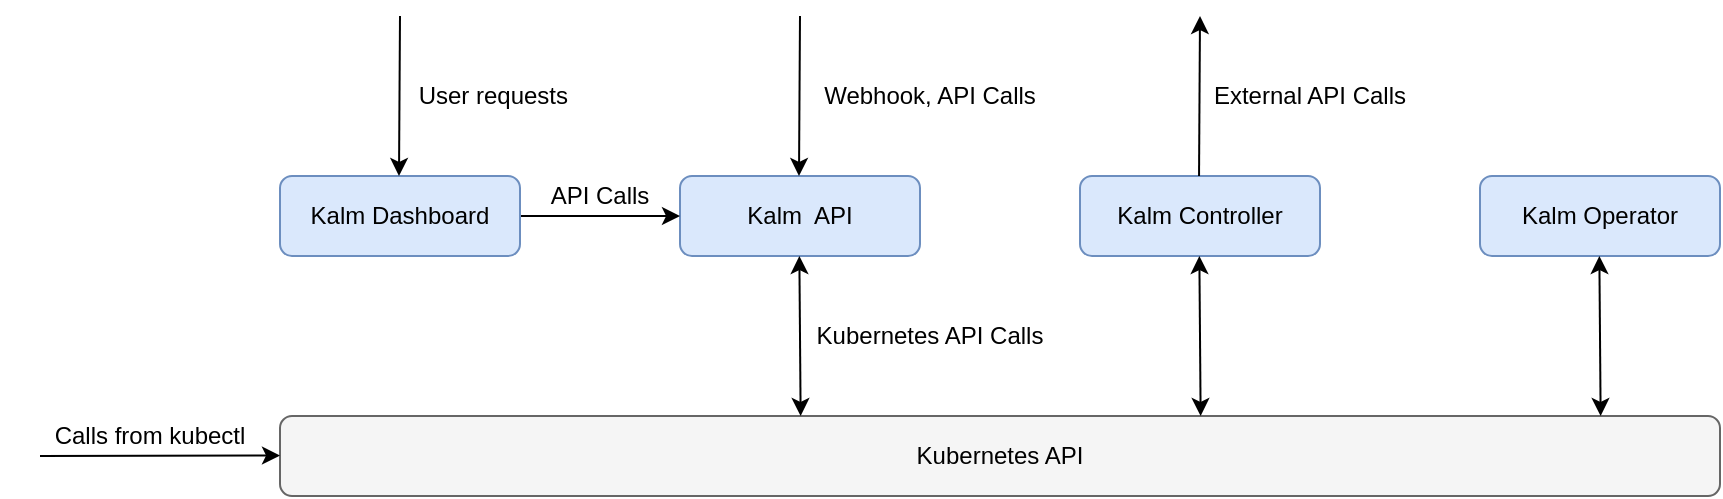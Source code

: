 <mxfile version="14.4.7" type="github">
  <diagram id="dQ7SL4ZZg3dn1iOW7daZ" name="Page-1">
    <mxGraphModel dx="2893" dy="971" grid="1" gridSize="10" guides="1" tooltips="1" connect="1" arrows="1" fold="1" page="1" pageScale="1" pageWidth="827" pageHeight="1169" math="0" shadow="0">
      <root>
        <mxCell id="0" />
        <mxCell id="1" parent="0" />
        <mxCell id="_B06GhfUAiwFSpYhdaKI-18" value="Kalm&amp;nbsp; API" style="rounded=1;whiteSpace=wrap;html=1;fillColor=#dae8fc;strokeColor=#6c8ebf;" parent="1" vertex="1">
          <mxGeometry x="280" y="280" width="120" height="40" as="geometry" />
        </mxCell>
        <mxCell id="_B06GhfUAiwFSpYhdaKI-19" value="" style="endArrow=classic;html=1;" parent="1" edge="1">
          <mxGeometry width="50" height="50" relative="1" as="geometry">
            <mxPoint x="340" y="200" as="sourcePoint" />
            <mxPoint x="339.5" y="280" as="targetPoint" />
          </mxGeometry>
        </mxCell>
        <mxCell id="_B06GhfUAiwFSpYhdaKI-20" value="Webhook, API Calls" style="text;html=1;strokeColor=none;fillColor=none;align=center;verticalAlign=middle;whiteSpace=wrap;rounded=0;" parent="1" vertex="1">
          <mxGeometry x="330" y="230" width="150" height="20" as="geometry" />
        </mxCell>
        <mxCell id="_B06GhfUAiwFSpYhdaKI-22" style="edgeStyle=orthogonalEdgeStyle;rounded=0;orthogonalLoop=1;jettySize=auto;html=1;entryX=0;entryY=0.5;entryDx=0;entryDy=0;" parent="1" source="_B06GhfUAiwFSpYhdaKI-21" target="_B06GhfUAiwFSpYhdaKI-18" edge="1">
          <mxGeometry relative="1" as="geometry" />
        </mxCell>
        <mxCell id="_B06GhfUAiwFSpYhdaKI-21" value="Kalm Dashboard" style="rounded=1;whiteSpace=wrap;html=1;fillColor=#dae8fc;strokeColor=#6c8ebf;" parent="1" vertex="1">
          <mxGeometry x="80" y="280" width="120" height="40" as="geometry" />
        </mxCell>
        <mxCell id="_B06GhfUAiwFSpYhdaKI-23" value="API Calls" style="text;html=1;strokeColor=none;fillColor=none;align=center;verticalAlign=middle;whiteSpace=wrap;rounded=0;" parent="1" vertex="1">
          <mxGeometry x="210" y="280" width="60" height="20" as="geometry" />
        </mxCell>
        <mxCell id="_B06GhfUAiwFSpYhdaKI-24" value="&lt;p style=&quot;line-height: 120%&quot;&gt;&lt;font color=&quot;#000000&quot;&gt;Kubernetes API&lt;/font&gt;&lt;/p&gt;" style="rounded=1;whiteSpace=wrap;html=1;fillColor=#f5f5f5;strokeColor=#666666;fontColor=#333333;" parent="1" vertex="1">
          <mxGeometry x="80" y="400" width="720" height="40" as="geometry" />
        </mxCell>
        <mxCell id="_B06GhfUAiwFSpYhdaKI-25" value="Kalm Controller" style="rounded=1;whiteSpace=wrap;html=1;fillColor=#dae8fc;strokeColor=#6c8ebf;" parent="1" vertex="1">
          <mxGeometry x="480" y="280" width="120" height="40" as="geometry" />
        </mxCell>
        <mxCell id="_B06GhfUAiwFSpYhdaKI-26" value="Kalm Operator" style="rounded=1;whiteSpace=wrap;html=1;fillColor=#dae8fc;strokeColor=#6c8ebf;" parent="1" vertex="1">
          <mxGeometry x="680" y="280" width="120" height="40" as="geometry" />
        </mxCell>
        <mxCell id="_B06GhfUAiwFSpYhdaKI-27" value="" style="endArrow=classic;html=1;" parent="1" edge="1">
          <mxGeometry width="50" height="50" relative="1" as="geometry">
            <mxPoint x="140" y="200" as="sourcePoint" />
            <mxPoint x="139.5" y="280" as="targetPoint" />
          </mxGeometry>
        </mxCell>
        <mxCell id="_B06GhfUAiwFSpYhdaKI-28" value="&amp;nbsp;User requests" style="text;html=1;strokeColor=none;fillColor=none;align=center;verticalAlign=middle;whiteSpace=wrap;rounded=0;" parent="1" vertex="1">
          <mxGeometry x="110" y="230" width="150" height="20" as="geometry" />
        </mxCell>
        <mxCell id="_B06GhfUAiwFSpYhdaKI-32" value="" style="endArrow=classic;startArrow=classic;html=1;entryX=0.5;entryY=1;entryDx=0;entryDy=0;exitX=0.362;exitY=0;exitDx=0;exitDy=0;exitPerimeter=0;" parent="1" edge="1">
          <mxGeometry width="50" height="50" relative="1" as="geometry">
            <mxPoint x="540.32" y="400" as="sourcePoint" />
            <mxPoint x="539.68" y="320" as="targetPoint" />
          </mxGeometry>
        </mxCell>
        <mxCell id="_B06GhfUAiwFSpYhdaKI-33" value="" style="endArrow=classic;startArrow=classic;html=1;entryX=0.5;entryY=1;entryDx=0;entryDy=0;exitX=0.362;exitY=0;exitDx=0;exitDy=0;exitPerimeter=0;" parent="1" edge="1">
          <mxGeometry width="50" height="50" relative="1" as="geometry">
            <mxPoint x="740.32" y="400" as="sourcePoint" />
            <mxPoint x="739.68" y="320" as="targetPoint" />
          </mxGeometry>
        </mxCell>
        <mxCell id="_B06GhfUAiwFSpYhdaKI-41" value="" style="endArrow=classic;startArrow=classic;html=1;entryX=0.5;entryY=1;entryDx=0;entryDy=0;exitX=0.362;exitY=0;exitDx=0;exitDy=0;exitPerimeter=0;" parent="1" edge="1">
          <mxGeometry width="50" height="50" relative="1" as="geometry">
            <mxPoint x="340.32" y="400" as="sourcePoint" />
            <mxPoint x="339.68" y="320" as="targetPoint" />
          </mxGeometry>
        </mxCell>
        <mxCell id="_B06GhfUAiwFSpYhdaKI-43" value="" style="endArrow=classic;html=1;" parent="1" edge="1">
          <mxGeometry width="50" height="50" relative="1" as="geometry">
            <mxPoint x="539.52" y="280" as="sourcePoint" />
            <mxPoint x="540" y="200" as="targetPoint" />
          </mxGeometry>
        </mxCell>
        <mxCell id="_B06GhfUAiwFSpYhdaKI-46" value="Kubernetes API Calls" style="text;html=1;strokeColor=none;fillColor=none;align=center;verticalAlign=middle;whiteSpace=wrap;rounded=0;" parent="1" vertex="1">
          <mxGeometry x="310" y="350" width="190" height="20" as="geometry" />
        </mxCell>
        <mxCell id="_B06GhfUAiwFSpYhdaKI-49" value="External API Calls" style="text;html=1;strokeColor=none;fillColor=none;align=center;verticalAlign=middle;whiteSpace=wrap;rounded=0;" parent="1" vertex="1">
          <mxGeometry x="540" y="230" width="110" height="20" as="geometry" />
        </mxCell>
        <mxCell id="_B06GhfUAiwFSpYhdaKI-50" value="" style="endArrow=classic;html=1;" parent="1" edge="1">
          <mxGeometry width="50" height="50" relative="1" as="geometry">
            <mxPoint x="-40" y="420" as="sourcePoint" />
            <mxPoint x="80" y="419.76" as="targetPoint" />
          </mxGeometry>
        </mxCell>
        <mxCell id="_B06GhfUAiwFSpYhdaKI-51" value="Calls from kubectl" style="text;html=1;strokeColor=none;fillColor=none;align=center;verticalAlign=middle;whiteSpace=wrap;rounded=0;" parent="1" vertex="1">
          <mxGeometry x="-60" y="400" width="150" height="20" as="geometry" />
        </mxCell>
      </root>
    </mxGraphModel>
  </diagram>
</mxfile>

